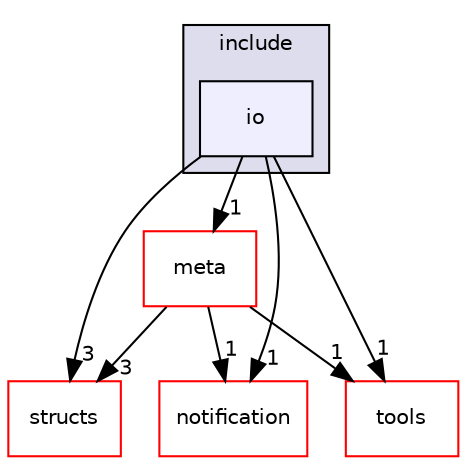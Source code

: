 digraph "io" {
  compound=true
  node [ fontsize="10", fontname="Helvetica"];
  edge [ labelfontsize="10", labelfontname="Helvetica"];
  subgraph clusterdir_69fddafcf88c528b5d9832f7e14cdbdb {
    graph [ bgcolor="#ddddee", pencolor="black", label="include" fontname="Helvetica", fontsize="10", URL="dir_69fddafcf88c528b5d9832f7e14cdbdb.html"]
  dir_898c47eedc9e474bd8a661bfd41c4067 [shape=box, label="io", style="filled", fillcolor="#eeeeff", pencolor="black", URL="dir_898c47eedc9e474bd8a661bfd41c4067.html"];
  }
  dir_7e7898fd82fc7805c9d39fdbc62120b9 [shape=box label="meta" fillcolor="white" style="filled" color="red" URL="dir_7e7898fd82fc7805c9d39fdbc62120b9.html"];
  dir_639930e6546076602fdb99daad4d48b4 [shape=box label="structs" fillcolor="white" style="filled" color="red" URL="dir_639930e6546076602fdb99daad4d48b4.html"];
  dir_7acf8b7ae8c4ffea2c3526657d8aa9e1 [shape=box label="notification" fillcolor="white" style="filled" color="red" URL="dir_7acf8b7ae8c4ffea2c3526657d8aa9e1.html"];
  dir_f0fdfbf866f75abaaae77c9c053e2c4e [shape=box label="tools" fillcolor="white" style="filled" color="red" URL="dir_f0fdfbf866f75abaaae77c9c053e2c4e.html"];
  dir_7e7898fd82fc7805c9d39fdbc62120b9->dir_639930e6546076602fdb99daad4d48b4 [headlabel="3", labeldistance=1.5 headhref="dir_000157_000080.html"];
  dir_7e7898fd82fc7805c9d39fdbc62120b9->dir_7acf8b7ae8c4ffea2c3526657d8aa9e1 [headlabel="1", labeldistance=1.5 headhref="dir_000157_000169.html"];
  dir_7e7898fd82fc7805c9d39fdbc62120b9->dir_f0fdfbf866f75abaaae77c9c053e2c4e [headlabel="1", labeldistance=1.5 headhref="dir_000157_000142.html"];
  dir_898c47eedc9e474bd8a661bfd41c4067->dir_7e7898fd82fc7805c9d39fdbc62120b9 [headlabel="1", labeldistance=1.5 headhref="dir_000145_000157.html"];
  dir_898c47eedc9e474bd8a661bfd41c4067->dir_639930e6546076602fdb99daad4d48b4 [headlabel="3", labeldistance=1.5 headhref="dir_000145_000080.html"];
  dir_898c47eedc9e474bd8a661bfd41c4067->dir_7acf8b7ae8c4ffea2c3526657d8aa9e1 [headlabel="1", labeldistance=1.5 headhref="dir_000145_000169.html"];
  dir_898c47eedc9e474bd8a661bfd41c4067->dir_f0fdfbf866f75abaaae77c9c053e2c4e [headlabel="1", labeldistance=1.5 headhref="dir_000145_000142.html"];
}
